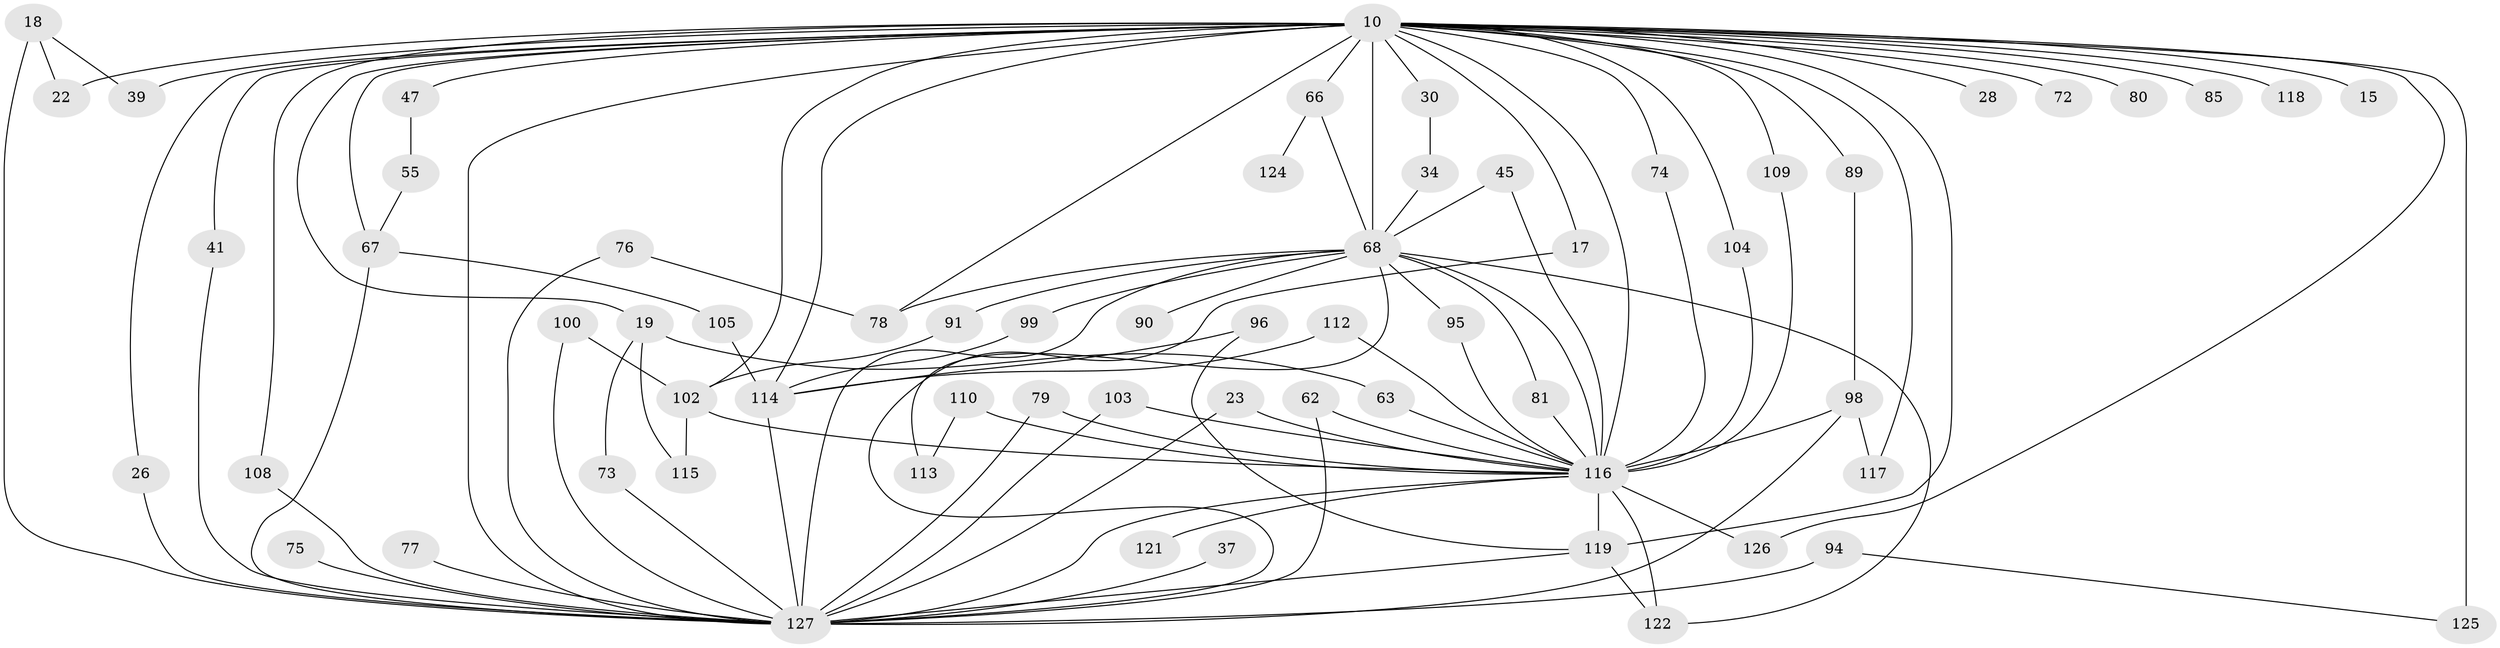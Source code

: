 // original degree distribution, {25: 0.015748031496062992, 19: 0.015748031496062992, 24: 0.007874015748031496, 17: 0.007874015748031496, 21: 0.007874015748031496, 23: 0.015748031496062992, 33: 0.007874015748031496, 5: 0.031496062992125984, 3: 0.18110236220472442, 6: 0.015748031496062992, 9: 0.015748031496062992, 2: 0.5826771653543307, 4: 0.06299212598425197, 8: 0.015748031496062992, 7: 0.015748031496062992}
// Generated by graph-tools (version 1.1) at 2025/43/03/09/25 04:43:18]
// undirected, 63 vertices, 108 edges
graph export_dot {
graph [start="1"]
  node [color=gray90,style=filled];
  10 [super="+8+9"];
  15;
  17;
  18;
  19;
  22;
  23;
  26;
  28;
  30;
  34;
  37;
  39;
  41;
  45;
  47;
  55;
  62;
  63 [super="+40+58"];
  66 [super="+11"];
  67 [super="+44+53"];
  68 [super="+6+29+56"];
  72;
  73;
  74;
  75 [super="+46"];
  76;
  77;
  78 [super="+64"];
  79;
  80;
  81;
  85;
  89;
  90;
  91;
  94 [super="+88"];
  95;
  96;
  98 [super="+25+49"];
  99 [super="+51"];
  100;
  102 [super="+84+83"];
  103;
  104;
  105;
  108;
  109;
  110;
  112;
  113;
  114 [super="+97+38"];
  115;
  116 [super="+82+111+7"];
  117;
  118;
  119 [super="+57+42+101+93"];
  121;
  122 [super="+71+86"];
  124;
  125 [super="+120"];
  126 [super="+12"];
  127 [super="+107+123+4"];
  10 -- 39;
  10 -- 68 [weight=11];
  10 -- 72 [weight=2];
  10 -- 74;
  10 -- 80 [weight=2];
  10 -- 85 [weight=2];
  10 -- 102 [weight=7];
  10 -- 118 [weight=2];
  10 -- 67 [weight=4];
  10 -- 78 [weight=2];
  10 -- 19 [weight=2];
  10 -- 89;
  10 -- 26;
  10 -- 28 [weight=2];
  10 -- 30 [weight=2];
  10 -- 41;
  10 -- 108;
  10 -- 109;
  10 -- 114 [weight=5];
  10 -- 15 [weight=2];
  10 -- 17;
  10 -- 22;
  10 -- 47 [weight=2];
  10 -- 66 [weight=2];
  10 -- 104;
  10 -- 117;
  10 -- 125 [weight=2];
  10 -- 126 [weight=2];
  10 -- 119 [weight=7];
  10 -- 116 [weight=11];
  10 -- 127 [weight=11];
  17 -- 127;
  18 -- 22;
  18 -- 39;
  18 -- 127 [weight=2];
  19 -- 73;
  19 -- 115;
  19 -- 63;
  23 -- 116;
  23 -- 127;
  26 -- 127;
  30 -- 34;
  34 -- 68;
  37 -- 127;
  41 -- 127;
  45 -- 68;
  45 -- 116;
  47 -- 55;
  55 -- 67;
  62 -- 127;
  62 -- 116;
  63 -- 116 [weight=4];
  66 -- 124;
  66 -- 68;
  67 -- 105;
  67 -- 127;
  68 -- 78;
  68 -- 81;
  68 -- 90 [weight=2];
  68 -- 91;
  68 -- 95;
  68 -- 99;
  68 -- 113;
  68 -- 122;
  68 -- 116 [weight=7];
  68 -- 127 [weight=6];
  73 -- 127;
  74 -- 116;
  75 -- 127 [weight=3];
  76 -- 78;
  76 -- 127;
  77 -- 127;
  79 -- 127;
  79 -- 116;
  81 -- 116;
  89 -- 98;
  91 -- 102;
  94 -- 125;
  94 -- 127 [weight=3];
  95 -- 116;
  96 -- 114;
  96 -- 119;
  98 -- 127 [weight=3];
  98 -- 117;
  98 -- 116 [weight=3];
  99 -- 114;
  100 -- 102;
  100 -- 127;
  102 -- 115;
  102 -- 116;
  103 -- 116;
  103 -- 127;
  104 -- 116;
  105 -- 114;
  108 -- 127;
  109 -- 116;
  110 -- 113;
  110 -- 116 [weight=2];
  112 -- 114;
  112 -- 116;
  114 -- 127;
  116 -- 121 [weight=2];
  116 -- 126;
  116 -- 119 [weight=2];
  116 -- 122 [weight=4];
  116 -- 127 [weight=4];
  119 -- 122 [weight=2];
  119 -- 127 [weight=3];
}

